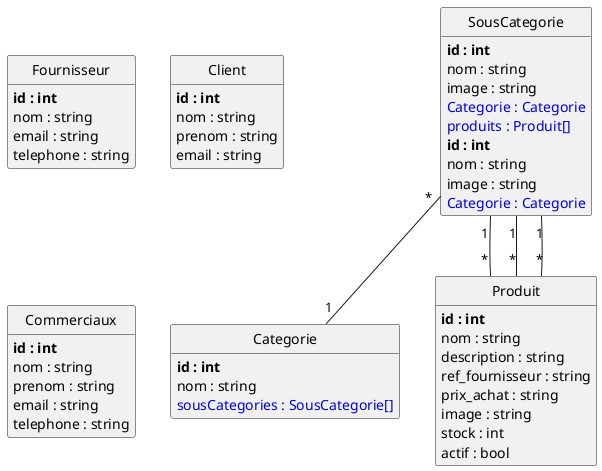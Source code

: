 @startuml
class Fournisseur {
	**id : int**
	nom : string
	email : string
	telephone : string
}

class SousCategorie {
	**id : int**
	nom : string
	image : string
	<color:#0000dd>Categorie : Categorie</color>
	<color:#0000dd>produits : Produit[]</color>
}

class Categorie {
	**id : int**
	nom : string
	<color:#0000dd>sousCategories : SousCategorie[]</color>
}

class Client {
	**id : int**
	nom : string
	prenom : string
	email : string
}

class Produit {
	**id : int**
	nom : string
	description : string
	ref_fournisseur : string
	prix_achat : string
	image : string
	stock : int
	actif : bool
}

class SousCategorie {
	**id : int**
	nom : string
	image : string
	<color:#0000dd>Categorie : Categorie</color>
}

class Commerciaux {
	**id : int**
	nom : string
	prenom : string
	email : string
	telephone : string
}

Produit "*"--"1" SousCategorie
SousCategorie "*"--"1" Categorie
SousCategorie "1"--"*" Produit
Produit "*"--"1" SousCategorie


hide methods

hide circle

@enduml
